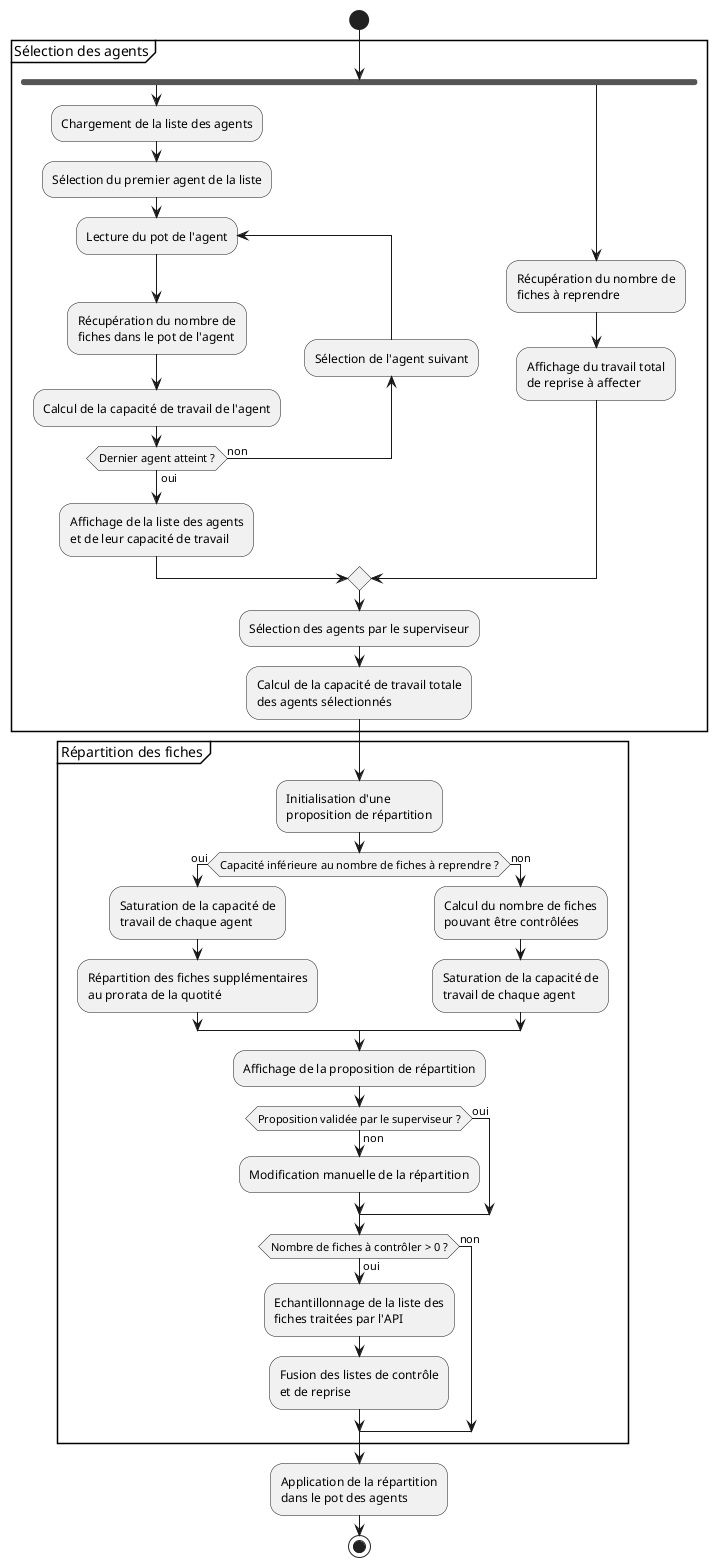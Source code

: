 @startuml "uml_activite_repartition"
skinparam ConditionEndStyle hline
start
group Sélection des agents
fork
:Chargement de la liste des agents;
:Sélection du premier agent de la liste;
repeat :Lecture du pot de l'agent;
    :Récupération du nombre de 
    fiches dans le pot de l'agent;
    :Calcul de la capacité de travail de l'agent;
backward:Sélection de l'agent suivant;
repeat while (Dernier agent atteint ?) is (non) not (oui)
:Affichage de la liste des agents
et de leur capacité de travail;
fork again
:Récupération du nombre de
fiches à reprendre;
:Affichage du travail total
de reprise à affecter;
end merge
:Sélection des agents par le superviseur;
:Calcul de la capacité de travail totale
des agents sélectionnés;
end group
group Répartition des fiches
:Initialisation d'une
proposition de répartition;
if (Capacité inférieure au nombre de fiches à reprendre ?) then (oui)
    :Saturation de la capacité de
    travail de chaque agent;
    :Répartition des fiches supplémentaires
    au prorata de la quotité;
else (non)
    :Calcul du nombre de fiches
    pouvant être contrôlées;
    :Saturation de la capacité de
    travail de chaque agent;
endif
:Affichage de la proposition de répartition;
if (Proposition validée par le superviseur ?) then (oui)
else (non)
    :Modification manuelle de la répartition;
endif
if (Nombre de fiches à contrôler > 0 ?) then (oui)
    :Echantillonnage de la liste des
    fiches traitées par l'API;
    :Fusion des listes de contrôle
    et de reprise;
else (non)
endif
end group
:Application de la répartition
dans le pot des agents;
stop
@enduml
